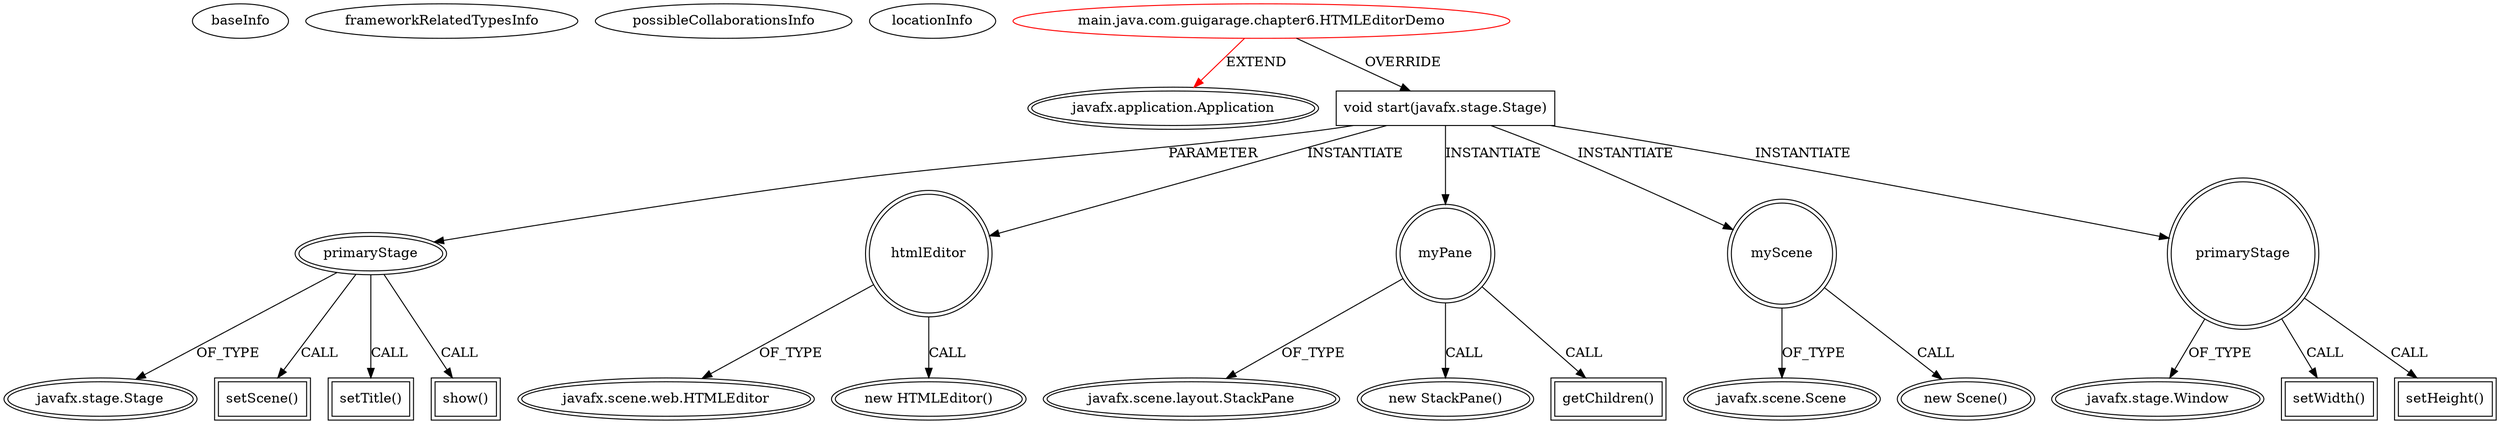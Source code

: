 digraph {
baseInfo[graphId=2874,category="extension_graph",isAnonymous=false,possibleRelation=false]
frameworkRelatedTypesInfo[0="javafx.application.Application"]
possibleCollaborationsInfo[]
locationInfo[projectName="guigarage-mastering-javafx-controls",filePath="/guigarage-mastering-javafx-controls/mastering-javafx-controls-master/src/main/java/com/guigarage/chapter6/HTMLEditorDemo.java",contextSignature="HTMLEditorDemo",graphId="2874"]
0[label="main.java.com.guigarage.chapter6.HTMLEditorDemo",vertexType="ROOT_CLIENT_CLASS_DECLARATION",isFrameworkType=false,color=red]
1[label="javafx.application.Application",vertexType="FRAMEWORK_CLASS_TYPE",isFrameworkType=true,peripheries=2]
2[label="void start(javafx.stage.Stage)",vertexType="OVERRIDING_METHOD_DECLARATION",isFrameworkType=false,shape=box]
3[label="primaryStage",vertexType="PARAMETER_DECLARATION",isFrameworkType=true,peripheries=2]
4[label="javafx.stage.Stage",vertexType="FRAMEWORK_CLASS_TYPE",isFrameworkType=true,peripheries=2]
6[label="htmlEditor",vertexType="VARIABLE_EXPRESION",isFrameworkType=true,peripheries=2,shape=circle]
7[label="javafx.scene.web.HTMLEditor",vertexType="FRAMEWORK_CLASS_TYPE",isFrameworkType=true,peripheries=2]
5[label="new HTMLEditor()",vertexType="CONSTRUCTOR_CALL",isFrameworkType=true,peripheries=2]
9[label="myPane",vertexType="VARIABLE_EXPRESION",isFrameworkType=true,peripheries=2,shape=circle]
10[label="javafx.scene.layout.StackPane",vertexType="FRAMEWORK_CLASS_TYPE",isFrameworkType=true,peripheries=2]
8[label="new StackPane()",vertexType="CONSTRUCTOR_CALL",isFrameworkType=true,peripheries=2]
12[label="getChildren()",vertexType="INSIDE_CALL",isFrameworkType=true,peripheries=2,shape=box]
14[label="myScene",vertexType="VARIABLE_EXPRESION",isFrameworkType=true,peripheries=2,shape=circle]
15[label="javafx.scene.Scene",vertexType="FRAMEWORK_CLASS_TYPE",isFrameworkType=true,peripheries=2]
13[label="new Scene()",vertexType="CONSTRUCTOR_CALL",isFrameworkType=true,peripheries=2]
17[label="setScene()",vertexType="INSIDE_CALL",isFrameworkType=true,peripheries=2,shape=box]
19[label="setTitle()",vertexType="INSIDE_CALL",isFrameworkType=true,peripheries=2,shape=box]
20[label="primaryStage",vertexType="VARIABLE_EXPRESION",isFrameworkType=true,peripheries=2,shape=circle]
22[label="javafx.stage.Window",vertexType="FRAMEWORK_CLASS_TYPE",isFrameworkType=true,peripheries=2]
21[label="setWidth()",vertexType="INSIDE_CALL",isFrameworkType=true,peripheries=2,shape=box]
24[label="setHeight()",vertexType="INSIDE_CALL",isFrameworkType=true,peripheries=2,shape=box]
26[label="show()",vertexType="INSIDE_CALL",isFrameworkType=true,peripheries=2,shape=box]
0->1[label="EXTEND",color=red]
0->2[label="OVERRIDE"]
3->4[label="OF_TYPE"]
2->3[label="PARAMETER"]
2->6[label="INSTANTIATE"]
6->7[label="OF_TYPE"]
6->5[label="CALL"]
2->9[label="INSTANTIATE"]
9->10[label="OF_TYPE"]
9->8[label="CALL"]
9->12[label="CALL"]
2->14[label="INSTANTIATE"]
14->15[label="OF_TYPE"]
14->13[label="CALL"]
3->17[label="CALL"]
3->19[label="CALL"]
2->20[label="INSTANTIATE"]
20->22[label="OF_TYPE"]
20->21[label="CALL"]
20->24[label="CALL"]
3->26[label="CALL"]
}
